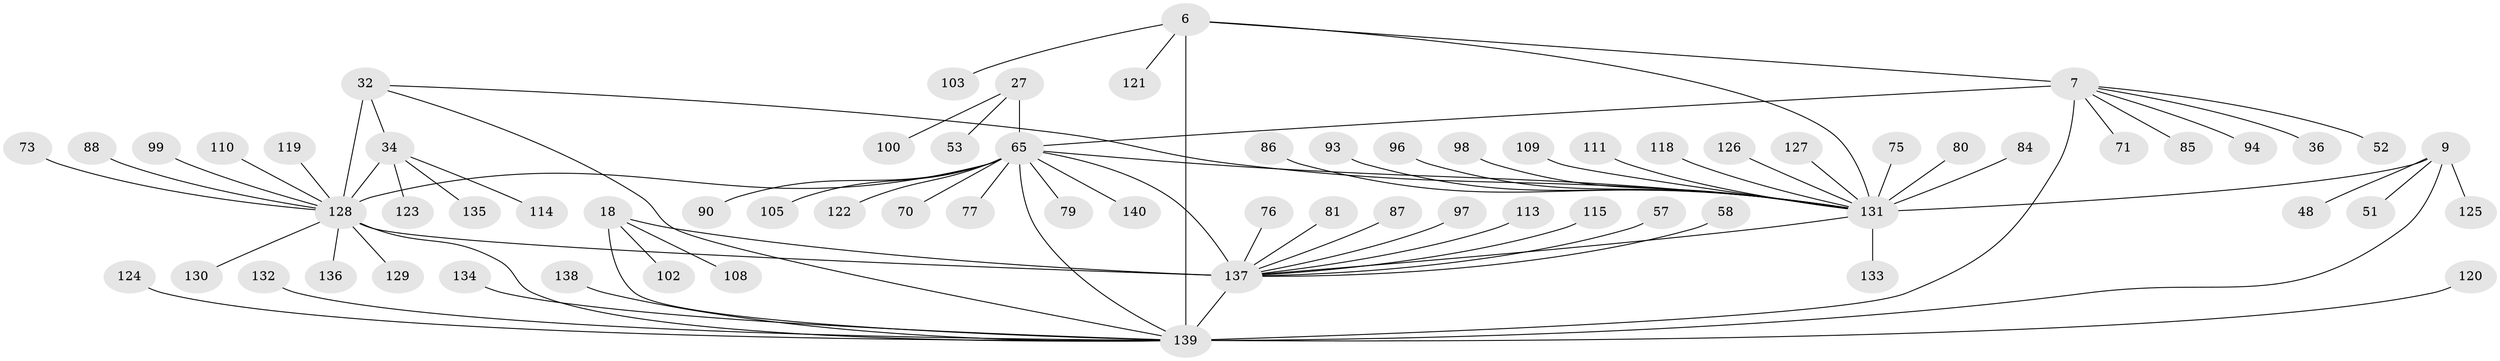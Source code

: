 // original degree distribution, {11: 0.02142857142857143, 8: 0.05, 15: 0.007142857142857143, 9: 0.05714285714285714, 7: 0.04285714285714286, 10: 0.05, 12: 0.02142857142857143, 1: 0.6, 2: 0.1357142857142857, 5: 0.007142857142857143, 3: 0.007142857142857143}
// Generated by graph-tools (version 1.1) at 2025/57/03/04/25 21:57:16]
// undirected, 70 vertices, 81 edges
graph export_dot {
graph [start="1"]
  node [color=gray90,style=filled];
  6 [super="+2"];
  7 [super="+5"];
  9 [super="+8"];
  18 [super="+17"];
  27 [super="+23"];
  32 [super="+30"];
  34 [super="+31"];
  36;
  48;
  51;
  52;
  53;
  57;
  58;
  65 [super="+28+24+37+41+45+46"];
  70;
  71;
  73;
  75;
  76;
  77;
  79;
  80;
  81;
  84;
  85;
  86;
  87;
  88;
  90;
  93;
  94;
  96;
  97;
  98;
  99 [super="+44"];
  100;
  102;
  103 [super="+78"];
  105;
  108;
  109;
  110;
  111;
  113;
  114 [super="+101"];
  115;
  118;
  119;
  120;
  121;
  122;
  123;
  124;
  125 [super="+112"];
  126;
  127;
  128 [super="+72+35+40+60"];
  129;
  130;
  131 [super="+116+14+54+62+13+67"];
  132;
  133;
  134;
  135;
  136 [super="+49"];
  137 [super="+21+38+43+47+56"];
  138;
  139 [super="+55+74+82+69+106+89+83+104+107+117"];
  140;
  6 -- 7 [weight=4];
  6 -- 121;
  6 -- 103;
  6 -- 139 [weight=6];
  6 -- 131;
  7 -- 36;
  7 -- 52;
  7 -- 94;
  7 -- 71;
  7 -- 85;
  7 -- 139 [weight=6];
  7 -- 65;
  9 -- 48;
  9 -- 51;
  9 -- 139;
  9 -- 125;
  9 -- 131 [weight=10];
  18 -- 102;
  18 -- 108;
  18 -- 139 [weight=2];
  18 -- 137 [weight=10];
  27 -- 53;
  27 -- 100;
  27 -- 65 [weight=10];
  32 -- 34 [weight=4];
  32 -- 139;
  32 -- 128 [weight=6];
  32 -- 131;
  34 -- 123;
  34 -- 135;
  34 -- 114;
  34 -- 128 [weight=6];
  57 -- 137;
  58 -- 137;
  65 -- 128;
  65 -- 131;
  65 -- 70;
  65 -- 122;
  65 -- 137;
  65 -- 139 [weight=2];
  65 -- 140;
  65 -- 77;
  65 -- 79;
  65 -- 90;
  65 -- 105;
  73 -- 128;
  75 -- 131;
  76 -- 137;
  80 -- 131;
  81 -- 137;
  84 -- 131;
  86 -- 131;
  87 -- 137;
  88 -- 128;
  93 -- 131;
  96 -- 131;
  97 -- 137;
  98 -- 131;
  99 -- 128;
  109 -- 131;
  110 -- 128;
  111 -- 131;
  113 -- 137;
  115 -- 137;
  118 -- 131;
  119 -- 128;
  120 -- 139;
  124 -- 139;
  126 -- 131;
  127 -- 131;
  128 -- 129;
  128 -- 130;
  128 -- 136;
  128 -- 139;
  128 -- 137;
  131 -- 133;
  131 -- 137;
  132 -- 139;
  134 -- 139;
  137 -- 139 [weight=2];
  138 -- 139;
}
